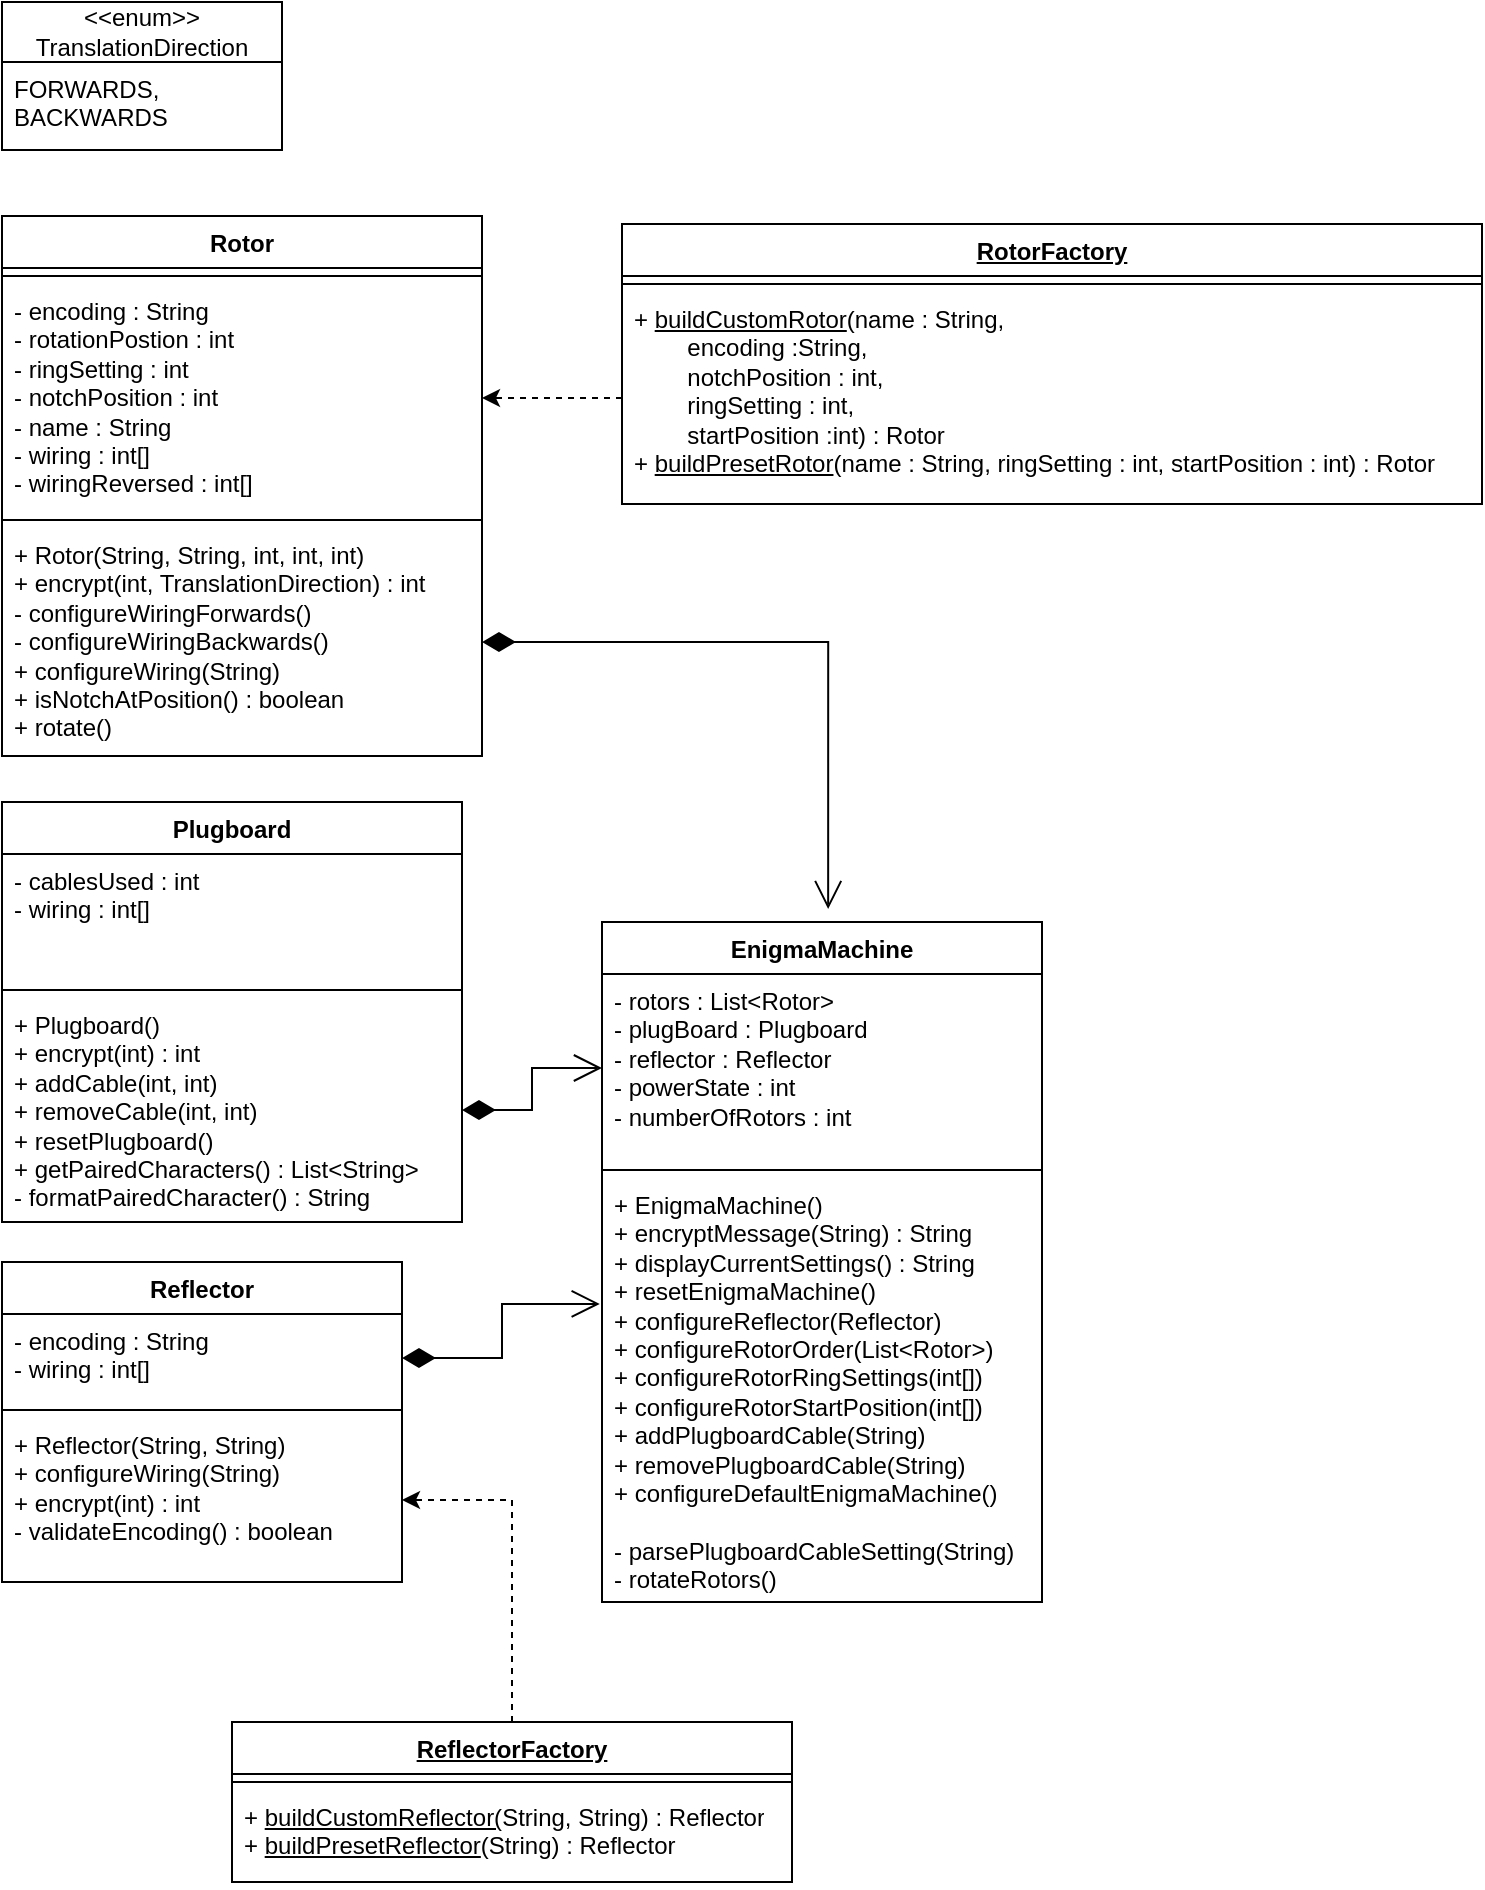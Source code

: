 <mxfile version="22.0.3" type="device">
  <diagram name="Page-1" id="_wAC_VCA0p9P3PtQ_74V">
    <mxGraphModel dx="751" dy="1106" grid="1" gridSize="10" guides="1" tooltips="1" connect="1" arrows="1" fold="1" page="1" pageScale="1" pageWidth="850" pageHeight="1100" math="0" shadow="0">
      <root>
        <mxCell id="0" />
        <mxCell id="1" parent="0" />
        <mxCell id="CdXzb7p_uJ0kPg4sfLAn-1" value="Rotor" style="swimlane;fontStyle=1;align=center;verticalAlign=top;childLayout=stackLayout;horizontal=1;startSize=26;horizontalStack=0;resizeParent=1;resizeParentMax=0;resizeLast=0;collapsible=1;marginBottom=0;whiteSpace=wrap;html=1;" vertex="1" parent="1">
          <mxGeometry x="30" y="167" width="240" height="270" as="geometry">
            <mxRectangle x="90" y="210" width="70" height="30" as="alternateBounds" />
          </mxGeometry>
        </mxCell>
        <mxCell id="CdXzb7p_uJ0kPg4sfLAn-3" value="" style="line;strokeWidth=1;fillColor=none;align=left;verticalAlign=middle;spacingTop=-1;spacingLeft=3;spacingRight=3;rotatable=0;labelPosition=right;points=[];portConstraint=eastwest;strokeColor=inherit;" vertex="1" parent="CdXzb7p_uJ0kPg4sfLAn-1">
          <mxGeometry y="26" width="240" height="8" as="geometry" />
        </mxCell>
        <mxCell id="CdXzb7p_uJ0kPg4sfLAn-2" value="- encoding : String&lt;br&gt;- rotationPostion : int&lt;br&gt;- ringSetting : int&lt;br&gt;- notchPosition : int&lt;br&gt;- name : String&lt;br&gt;- wiring : int[]&lt;br&gt;- wiringReversed : int[]" style="text;strokeColor=none;fillColor=none;align=left;verticalAlign=top;spacingLeft=4;spacingRight=4;overflow=hidden;rotatable=0;points=[[0,0.5],[1,0.5]];portConstraint=eastwest;whiteSpace=wrap;html=1;" vertex="1" parent="CdXzb7p_uJ0kPg4sfLAn-1">
          <mxGeometry y="34" width="240" height="114" as="geometry" />
        </mxCell>
        <mxCell id="CdXzb7p_uJ0kPg4sfLAn-33" value="" style="line;strokeWidth=1;fillColor=none;align=left;verticalAlign=middle;spacingTop=-1;spacingLeft=3;spacingRight=3;rotatable=0;labelPosition=right;points=[];portConstraint=eastwest;strokeColor=inherit;" vertex="1" parent="CdXzb7p_uJ0kPg4sfLAn-1">
          <mxGeometry y="148" width="240" height="8" as="geometry" />
        </mxCell>
        <mxCell id="CdXzb7p_uJ0kPg4sfLAn-4" value="+ Rotor(String, String, int, int, int)&lt;br&gt;+ encrypt(int, TranslationDirection) : int&lt;br&gt;- configureWiringForwards()&lt;br&gt;- configureWiringBackwards()&lt;br&gt;+ configureWiring(String)&lt;br&gt;+ isNotchAtPosition() : boolean&lt;br&gt;+ rotate()" style="text;strokeColor=none;fillColor=none;align=left;verticalAlign=top;spacingLeft=4;spacingRight=4;overflow=hidden;rotatable=0;points=[[0,0.5],[1,0.5]];portConstraint=eastwest;whiteSpace=wrap;html=1;" vertex="1" parent="CdXzb7p_uJ0kPg4sfLAn-1">
          <mxGeometry y="156" width="240" height="114" as="geometry" />
        </mxCell>
        <mxCell id="CdXzb7p_uJ0kPg4sfLAn-5" value="Reflector" style="swimlane;fontStyle=1;align=center;verticalAlign=top;childLayout=stackLayout;horizontal=1;startSize=26;horizontalStack=0;resizeParent=1;resizeParentMax=0;resizeLast=0;collapsible=1;marginBottom=0;whiteSpace=wrap;html=1;" vertex="1" parent="1">
          <mxGeometry x="30" y="690" width="200" height="160" as="geometry" />
        </mxCell>
        <mxCell id="CdXzb7p_uJ0kPg4sfLAn-6" value="- encoding : String&lt;br&gt;- wiring : int[]&lt;br&gt;" style="text;strokeColor=none;fillColor=none;align=left;verticalAlign=top;spacingLeft=4;spacingRight=4;overflow=hidden;rotatable=0;points=[[0,0.5],[1,0.5]];portConstraint=eastwest;whiteSpace=wrap;html=1;" vertex="1" parent="CdXzb7p_uJ0kPg4sfLAn-5">
          <mxGeometry y="26" width="200" height="44" as="geometry" />
        </mxCell>
        <mxCell id="CdXzb7p_uJ0kPg4sfLAn-7" value="" style="line;strokeWidth=1;fillColor=none;align=left;verticalAlign=middle;spacingTop=-1;spacingLeft=3;spacingRight=3;rotatable=0;labelPosition=right;points=[];portConstraint=eastwest;strokeColor=inherit;" vertex="1" parent="CdXzb7p_uJ0kPg4sfLAn-5">
          <mxGeometry y="70" width="200" height="8" as="geometry" />
        </mxCell>
        <mxCell id="CdXzb7p_uJ0kPg4sfLAn-8" value="+ Reflector(String, String)&lt;br&gt;+ configureWiring(String)&lt;br&gt;+ encrypt(int) : int&lt;br&gt;- validateEncoding() : boolean" style="text;strokeColor=none;fillColor=none;align=left;verticalAlign=top;spacingLeft=4;spacingRight=4;overflow=hidden;rotatable=0;points=[[0,0.5],[1,0.5]];portConstraint=eastwest;whiteSpace=wrap;html=1;" vertex="1" parent="CdXzb7p_uJ0kPg4sfLAn-5">
          <mxGeometry y="78" width="200" height="82" as="geometry" />
        </mxCell>
        <mxCell id="CdXzb7p_uJ0kPg4sfLAn-9" value="Plugboard" style="swimlane;fontStyle=1;align=center;verticalAlign=top;childLayout=stackLayout;horizontal=1;startSize=26;horizontalStack=0;resizeParent=1;resizeParentMax=0;resizeLast=0;collapsible=1;marginBottom=0;whiteSpace=wrap;html=1;" vertex="1" parent="1">
          <mxGeometry x="30" y="460" width="230" height="210" as="geometry" />
        </mxCell>
        <mxCell id="CdXzb7p_uJ0kPg4sfLAn-10" value="- cablesUsed : int&lt;br&gt;- wiring : int[]" style="text;strokeColor=none;fillColor=none;align=left;verticalAlign=top;spacingLeft=4;spacingRight=4;overflow=hidden;rotatable=0;points=[[0,0.5],[1,0.5]];portConstraint=eastwest;whiteSpace=wrap;html=1;" vertex="1" parent="CdXzb7p_uJ0kPg4sfLAn-9">
          <mxGeometry y="26" width="230" height="64" as="geometry" />
        </mxCell>
        <mxCell id="CdXzb7p_uJ0kPg4sfLAn-11" value="" style="line;strokeWidth=1;fillColor=none;align=left;verticalAlign=middle;spacingTop=-1;spacingLeft=3;spacingRight=3;rotatable=0;labelPosition=right;points=[];portConstraint=eastwest;strokeColor=inherit;" vertex="1" parent="CdXzb7p_uJ0kPg4sfLAn-9">
          <mxGeometry y="90" width="230" height="8" as="geometry" />
        </mxCell>
        <mxCell id="CdXzb7p_uJ0kPg4sfLAn-12" value="+ Plugboard()&lt;br&gt;+ encrypt(int) : int&lt;br&gt;+ addCable(int, int)&lt;br&gt;+ removeCable(int, int)&lt;br&gt;+ resetPlugboard()&lt;br&gt;+ getPairedCharacters() : List&amp;lt;String&amp;gt;&lt;br&gt;- formatPairedCharacter() : String" style="text;strokeColor=none;fillColor=none;align=left;verticalAlign=top;spacingLeft=4;spacingRight=4;overflow=hidden;rotatable=0;points=[[0,0.5],[1,0.5]];portConstraint=eastwest;whiteSpace=wrap;html=1;" vertex="1" parent="CdXzb7p_uJ0kPg4sfLAn-9">
          <mxGeometry y="98" width="230" height="112" as="geometry" />
        </mxCell>
        <mxCell id="CdXzb7p_uJ0kPg4sfLAn-13" value="&amp;lt;&amp;lt;enum&amp;gt;&amp;gt;&lt;br&gt;TranslationDirection" style="swimlane;fontStyle=0;childLayout=stackLayout;horizontal=1;startSize=30;fillColor=none;horizontalStack=0;resizeParent=1;resizeParentMax=0;resizeLast=0;collapsible=1;marginBottom=0;whiteSpace=wrap;html=1;" vertex="1" parent="1">
          <mxGeometry x="30" y="60" width="140" height="74" as="geometry" />
        </mxCell>
        <mxCell id="CdXzb7p_uJ0kPg4sfLAn-14" value="FORWARDS, BACKWARDS" style="text;strokeColor=none;fillColor=none;align=left;verticalAlign=top;spacingLeft=4;spacingRight=4;overflow=hidden;rotatable=0;points=[[0,0.5],[1,0.5]];portConstraint=eastwest;whiteSpace=wrap;html=1;" vertex="1" parent="CdXzb7p_uJ0kPg4sfLAn-13">
          <mxGeometry y="30" width="140" height="44" as="geometry" />
        </mxCell>
        <mxCell id="CdXzb7p_uJ0kPg4sfLAn-29" value="EnigmaMachine" style="swimlane;fontStyle=1;align=center;verticalAlign=top;childLayout=stackLayout;horizontal=1;startSize=26;horizontalStack=0;resizeParent=1;resizeParentMax=0;resizeLast=0;collapsible=1;marginBottom=0;whiteSpace=wrap;html=1;" vertex="1" parent="1">
          <mxGeometry x="330" y="520" width="220" height="340" as="geometry" />
        </mxCell>
        <mxCell id="CdXzb7p_uJ0kPg4sfLAn-30" value="- rotors : List&amp;lt;Rotor&amp;gt;&lt;br&gt;- plugBoard : Plugboard&lt;br&gt;- reflector : Reflector&lt;br&gt;- powerState : int&lt;br&gt;- numberOfRotors : int" style="text;strokeColor=none;fillColor=none;align=left;verticalAlign=top;spacingLeft=4;spacingRight=4;overflow=hidden;rotatable=0;points=[[0,0.5],[1,0.5]];portConstraint=eastwest;whiteSpace=wrap;html=1;" vertex="1" parent="CdXzb7p_uJ0kPg4sfLAn-29">
          <mxGeometry y="26" width="220" height="94" as="geometry" />
        </mxCell>
        <mxCell id="CdXzb7p_uJ0kPg4sfLAn-31" value="" style="line;strokeWidth=1;fillColor=none;align=left;verticalAlign=middle;spacingTop=-1;spacingLeft=3;spacingRight=3;rotatable=0;labelPosition=right;points=[];portConstraint=eastwest;strokeColor=inherit;" vertex="1" parent="CdXzb7p_uJ0kPg4sfLAn-29">
          <mxGeometry y="120" width="220" height="8" as="geometry" />
        </mxCell>
        <mxCell id="CdXzb7p_uJ0kPg4sfLAn-32" value="+ EnigmaMachine()&lt;br&gt;+ encryptMessage(String) : String&lt;br&gt;+ displayCurrentSettings() : String&lt;br&gt;+ resetEnigmaMachine()&lt;br&gt;+ configureReflector(Reflector)&lt;br&gt;+ configureRotorOrder(List&amp;lt;Rotor&amp;gt;)&lt;br&gt;+ configureRotorRingSettings(int[])&lt;br&gt;+ configureRotorStartPosition(int[])&lt;br&gt;+ addPlugboardCable(String)&lt;br&gt;+ removePlugboardCable(String)&lt;br&gt;+ configureDefaultEnigmaMachine()&lt;br&gt;&lt;br&gt;- parsePlugboardCableSetting(String)&lt;br&gt;- rotateRotors()" style="text;strokeColor=none;fillColor=none;align=left;verticalAlign=top;spacingLeft=4;spacingRight=4;overflow=hidden;rotatable=0;points=[[0,0.5],[1,0.5]];portConstraint=eastwest;whiteSpace=wrap;html=1;" vertex="1" parent="CdXzb7p_uJ0kPg4sfLAn-29">
          <mxGeometry y="128" width="220" height="212" as="geometry" />
        </mxCell>
        <mxCell id="CdXzb7p_uJ0kPg4sfLAn-37" value="&lt;u&gt;RotorFactory&lt;/u&gt;" style="swimlane;fontStyle=1;align=center;verticalAlign=top;childLayout=stackLayout;horizontal=1;startSize=26;horizontalStack=0;resizeParent=1;resizeParentMax=0;resizeLast=0;collapsible=1;marginBottom=0;whiteSpace=wrap;html=1;" vertex="1" parent="1">
          <mxGeometry x="340" y="171" width="430" height="140" as="geometry" />
        </mxCell>
        <mxCell id="CdXzb7p_uJ0kPg4sfLAn-39" value="" style="line;strokeWidth=1;fillColor=none;align=left;verticalAlign=middle;spacingTop=-1;spacingLeft=3;spacingRight=3;rotatable=0;labelPosition=right;points=[];portConstraint=eastwest;strokeColor=inherit;" vertex="1" parent="CdXzb7p_uJ0kPg4sfLAn-37">
          <mxGeometry y="26" width="430" height="8" as="geometry" />
        </mxCell>
        <mxCell id="CdXzb7p_uJ0kPg4sfLAn-40" value="+ &lt;u&gt;buildCustomRotor&lt;/u&gt;(name : String,&lt;br&gt;&lt;span style=&quot;white-space: pre;&quot;&gt;&#x9;&lt;/span&gt;encoding :String,&lt;br&gt;&lt;span style=&quot;white-space: pre;&quot;&gt;&#x9;&lt;/span&gt;notchPosition : int,&lt;br&gt;&lt;span style=&quot;white-space: pre;&quot;&gt;&#x9;&lt;/span&gt;ringSetting : int,&lt;br&gt;&lt;span style=&quot;white-space: pre;&quot;&gt;&#x9;&lt;/span&gt;startPosition :int) : Rotor&lt;br&gt;+ &lt;u&gt;buildPresetRotor&lt;/u&gt;(name : String, ringSetting : int, startPosition : int) : Rotor" style="text;strokeColor=none;fillColor=none;align=left;verticalAlign=top;spacingLeft=4;spacingRight=4;overflow=hidden;rotatable=0;points=[[0,0.5],[1,0.5]];portConstraint=eastwest;whiteSpace=wrap;html=1;" vertex="1" parent="CdXzb7p_uJ0kPg4sfLAn-37">
          <mxGeometry y="34" width="430" height="106" as="geometry" />
        </mxCell>
        <mxCell id="CdXzb7p_uJ0kPg4sfLAn-45" value="" style="endArrow=open;html=1;endSize=12;startArrow=diamondThin;startSize=14;startFill=1;edgeStyle=orthogonalEdgeStyle;align=left;verticalAlign=bottom;rounded=0;exitX=1;exitY=0.5;exitDx=0;exitDy=0;entryX=0.514;entryY=-0.019;entryDx=0;entryDy=0;entryPerimeter=0;" edge="1" parent="1" source="CdXzb7p_uJ0kPg4sfLAn-4" target="CdXzb7p_uJ0kPg4sfLAn-29">
          <mxGeometry x="-1" y="3" relative="1" as="geometry">
            <mxPoint x="450" y="346" as="sourcePoint" />
            <mxPoint x="600" y="270" as="targetPoint" />
          </mxGeometry>
        </mxCell>
        <mxCell id="CdXzb7p_uJ0kPg4sfLAn-46" style="edgeStyle=orthogonalEdgeStyle;rounded=0;orthogonalLoop=1;jettySize=auto;html=1;exitX=0;exitY=0.5;exitDx=0;exitDy=0;entryX=1;entryY=0.5;entryDx=0;entryDy=0;dashed=1;" edge="1" parent="1" source="CdXzb7p_uJ0kPg4sfLAn-40" target="CdXzb7p_uJ0kPg4sfLAn-2">
          <mxGeometry relative="1" as="geometry" />
        </mxCell>
        <mxCell id="CdXzb7p_uJ0kPg4sfLAn-55" style="edgeStyle=orthogonalEdgeStyle;rounded=0;orthogonalLoop=1;jettySize=auto;html=1;exitX=0.5;exitY=0;exitDx=0;exitDy=0;entryX=1;entryY=0.5;entryDx=0;entryDy=0;dashed=1;" edge="1" parent="1" source="CdXzb7p_uJ0kPg4sfLAn-47" target="CdXzb7p_uJ0kPg4sfLAn-8">
          <mxGeometry relative="1" as="geometry" />
        </mxCell>
        <mxCell id="CdXzb7p_uJ0kPg4sfLAn-47" value="&lt;u&gt;ReflectorFactory&lt;/u&gt;" style="swimlane;fontStyle=1;align=center;verticalAlign=top;childLayout=stackLayout;horizontal=1;startSize=26;horizontalStack=0;resizeParent=1;resizeParentMax=0;resizeLast=0;collapsible=1;marginBottom=0;whiteSpace=wrap;html=1;" vertex="1" parent="1">
          <mxGeometry x="145" y="920" width="280" height="80" as="geometry" />
        </mxCell>
        <mxCell id="CdXzb7p_uJ0kPg4sfLAn-48" value="" style="line;strokeWidth=1;fillColor=none;align=left;verticalAlign=middle;spacingTop=-1;spacingLeft=3;spacingRight=3;rotatable=0;labelPosition=right;points=[];portConstraint=eastwest;strokeColor=inherit;" vertex="1" parent="CdXzb7p_uJ0kPg4sfLAn-47">
          <mxGeometry y="26" width="280" height="8" as="geometry" />
        </mxCell>
        <mxCell id="CdXzb7p_uJ0kPg4sfLAn-49" value="+ &lt;u&gt;buildCustomReflector(&lt;/u&gt;String, String) : Reflector&lt;br&gt;+ &lt;u&gt;buildPresetReflector&lt;/u&gt;(String) : Reflector" style="text;strokeColor=none;fillColor=none;align=left;verticalAlign=top;spacingLeft=4;spacingRight=4;overflow=hidden;rotatable=0;points=[[0,0.5],[1,0.5]];portConstraint=eastwest;whiteSpace=wrap;html=1;" vertex="1" parent="CdXzb7p_uJ0kPg4sfLAn-47">
          <mxGeometry y="34" width="280" height="46" as="geometry" />
        </mxCell>
        <mxCell id="CdXzb7p_uJ0kPg4sfLAn-52" value="" style="endArrow=open;html=1;endSize=12;startArrow=diamondThin;startSize=14;startFill=1;edgeStyle=orthogonalEdgeStyle;align=left;verticalAlign=bottom;rounded=0;exitX=1;exitY=0.5;exitDx=0;exitDy=0;entryX=-0.005;entryY=0.297;entryDx=0;entryDy=0;entryPerimeter=0;" edge="1" parent="1" source="CdXzb7p_uJ0kPg4sfLAn-6" target="CdXzb7p_uJ0kPg4sfLAn-32">
          <mxGeometry x="-1" y="3" relative="1" as="geometry">
            <mxPoint x="260" y="750" as="sourcePoint" />
            <mxPoint x="523" y="910" as="targetPoint" />
          </mxGeometry>
        </mxCell>
        <mxCell id="CdXzb7p_uJ0kPg4sfLAn-54" value="" style="endArrow=open;html=1;endSize=12;startArrow=diamondThin;startSize=14;startFill=1;edgeStyle=orthogonalEdgeStyle;align=left;verticalAlign=bottom;rounded=0;exitX=1;exitY=0.5;exitDx=0;exitDy=0;entryX=0;entryY=0.5;entryDx=0;entryDy=0;" edge="1" parent="1" source="CdXzb7p_uJ0kPg4sfLAn-12" target="CdXzb7p_uJ0kPg4sfLAn-30">
          <mxGeometry x="-1" y="3" relative="1" as="geometry">
            <mxPoint x="220.5" y="650" as="sourcePoint" />
            <mxPoint x="339.5" y="640" as="targetPoint" />
          </mxGeometry>
        </mxCell>
      </root>
    </mxGraphModel>
  </diagram>
</mxfile>
